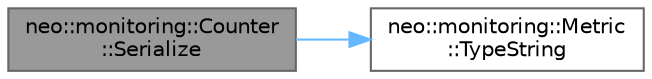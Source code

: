 digraph "neo::monitoring::Counter::Serialize"
{
 // LATEX_PDF_SIZE
  bgcolor="transparent";
  edge [fontname=Helvetica,fontsize=10,labelfontname=Helvetica,labelfontsize=10];
  node [fontname=Helvetica,fontsize=10,shape=box,height=0.2,width=0.4];
  rankdir="LR";
  Node1 [id="Node000001",label="neo::monitoring::Counter\l::Serialize",height=0.2,width=0.4,color="gray40", fillcolor="grey60", style="filled", fontcolor="black",tooltip="Serialize metric to Prometheus format."];
  Node1 -> Node2 [id="edge1_Node000001_Node000002",color="steelblue1",style="solid",tooltip=" "];
  Node2 [id="Node000002",label="neo::monitoring::Metric\l::TypeString",height=0.2,width=0.4,color="grey40", fillcolor="white", style="filled",URL="$classneo_1_1monitoring_1_1_metric.html#ac02de7bc213735d2d47ab1dd388937fd",tooltip=" "];
}
